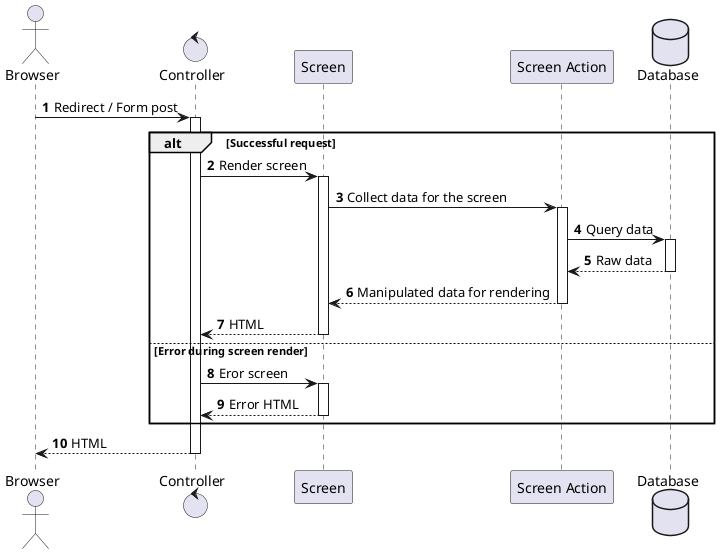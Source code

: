 @startuml ofbiz
autonumber
actor Browser
control Controller
participant Screen
participant "Screen Action" as screenAction
database Database

Browser -> Controller : Redirect / Form post
activate Controller

alt Successful request
  Controller -> Screen : Render screen
  activate Screen

  Screen -> screenAction : Collect data for the screen
  activate screenAction

  screenAction -> Database : Query data
  activate Database
  return Raw data
  return Manipulated data for rendering
  return HTML
else Error during screen render
  Controller -> Screen : Eror screen
  activate Screen
  return Error HTML
end

return HTML
@enduml
